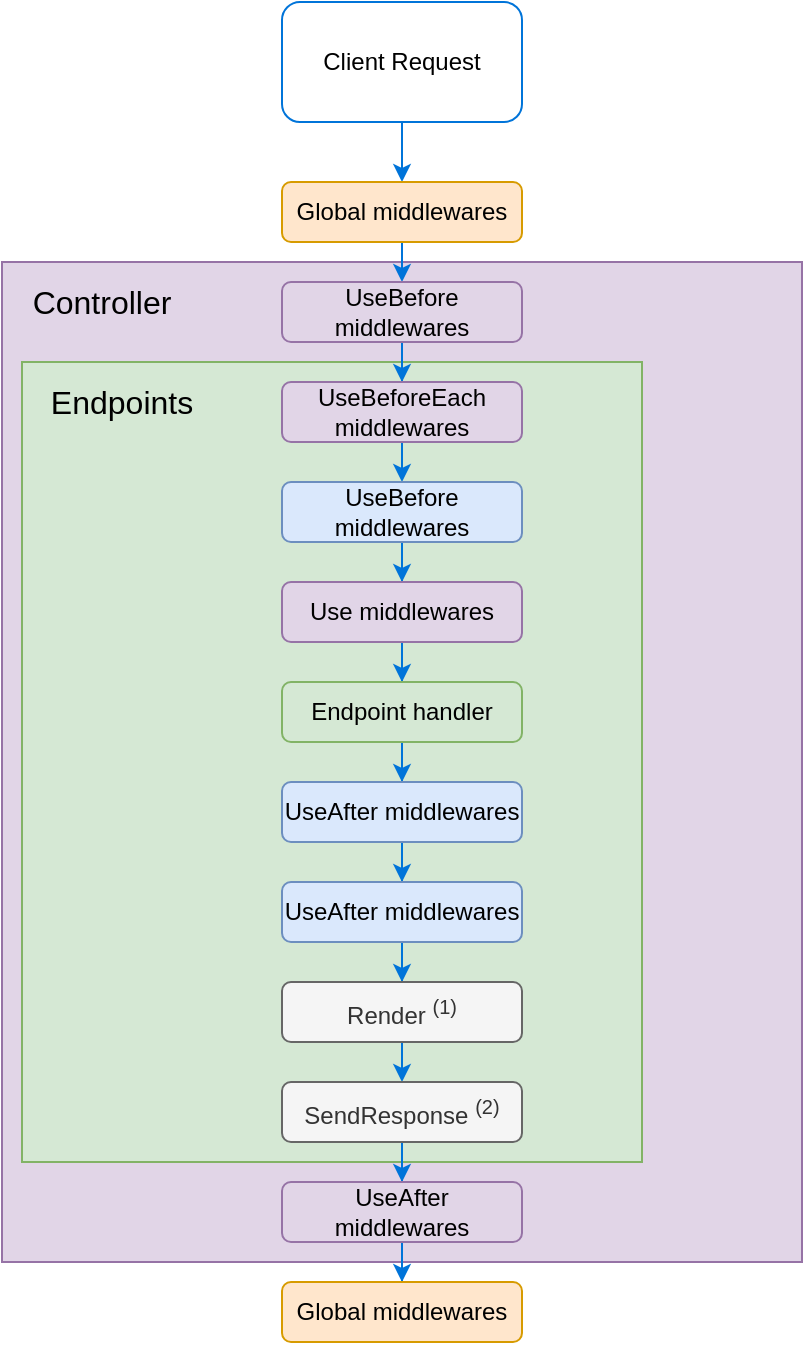 <mxfile version="10.7.7" type="device"><diagram id="DG_1D_lNAm6PYI5epRoH" name="Page-1"><mxGraphModel dx="765" dy="448" grid="1" gridSize="10" guides="1" tooltips="1" connect="1" arrows="1" fold="1" page="1" pageScale="1" pageWidth="827" pageHeight="1169" math="0" shadow="0"><root><mxCell id="0"/><mxCell id="1" parent="0"/><mxCell id="r-cADyz4mRHKIyRzOxX_-37" value="" style="rounded=0;whiteSpace=wrap;html=1;strokeColor=#9673a6;fillColor=#e1d5e7;" vertex="1" parent="1"><mxGeometry x="200" y="170" width="400" height="500" as="geometry"/></mxCell><mxCell id="r-cADyz4mRHKIyRzOxX_-36" value="" style="rounded=0;whiteSpace=wrap;html=1;strokeColor=#82b366;fillColor=#d5e8d4;" vertex="1" parent="1"><mxGeometry x="210" y="220" width="310" height="400" as="geometry"/></mxCell><mxCell id="r-cADyz4mRHKIyRzOxX_-7" style="edgeStyle=orthogonalEdgeStyle;rounded=0;orthogonalLoop=1;jettySize=auto;html=1;exitX=0.5;exitY=1;exitDx=0;exitDy=0;entryX=0.5;entryY=0;entryDx=0;entryDy=0;strokeColor=#0074d9;" edge="1" parent="1" source="r-cADyz4mRHKIyRzOxX_-1" target="r-cADyz4mRHKIyRzOxX_-4"><mxGeometry relative="1" as="geometry"/></mxCell><mxCell id="r-cADyz4mRHKIyRzOxX_-1" value="Client Request" style="rounded=1;whiteSpace=wrap;html=1;strokeColor=#0074d9;fontFamily=Helvetica;" vertex="1" parent="1"><mxGeometry x="340" y="40" width="120" height="60" as="geometry"/></mxCell><mxCell id="r-cADyz4mRHKIyRzOxX_-8" style="edgeStyle=orthogonalEdgeStyle;rounded=0;orthogonalLoop=1;jettySize=auto;html=1;exitX=0.5;exitY=1;exitDx=0;exitDy=0;entryX=0.5;entryY=0;entryDx=0;entryDy=0;strokeColor=#0074d9;" edge="1" parent="1" source="r-cADyz4mRHKIyRzOxX_-4" target="r-cADyz4mRHKIyRzOxX_-6"><mxGeometry relative="1" as="geometry"/></mxCell><mxCell id="r-cADyz4mRHKIyRzOxX_-4" value="Global middlewares" style="rounded=1;whiteSpace=wrap;html=1;strokeColor=#d79b00;fillColor=#ffe6cc;fontFamily=Helvetica;" vertex="1" parent="1"><mxGeometry x="340" y="130" width="120" height="30" as="geometry"/></mxCell><mxCell id="r-cADyz4mRHKIyRzOxX_-13" style="edgeStyle=orthogonalEdgeStyle;rounded=0;orthogonalLoop=1;jettySize=auto;html=1;exitX=0.5;exitY=1;exitDx=0;exitDy=0;strokeColor=#0074d9;" edge="1" parent="1" source="r-cADyz4mRHKIyRzOxX_-6" target="r-cADyz4mRHKIyRzOxX_-10"><mxGeometry relative="1" as="geometry"/></mxCell><mxCell id="r-cADyz4mRHKIyRzOxX_-6" value="&lt;div&gt;UseBefore &lt;br&gt;&lt;/div&gt;&lt;div&gt;middlewares&lt;/div&gt;" style="rounded=1;whiteSpace=wrap;html=1;strokeColor=#9673a6;fillColor=#e1d5e7;fontFamily=Helvetica;" vertex="1" parent="1"><mxGeometry x="340" y="180" width="120" height="30" as="geometry"/></mxCell><mxCell id="r-cADyz4mRHKIyRzOxX_-14" style="edgeStyle=orthogonalEdgeStyle;rounded=0;orthogonalLoop=1;jettySize=auto;html=1;exitX=0.5;exitY=1;exitDx=0;exitDy=0;entryX=0.5;entryY=0;entryDx=0;entryDy=0;strokeColor=#0074d9;" edge="1" parent="1" source="r-cADyz4mRHKIyRzOxX_-10" target="r-cADyz4mRHKIyRzOxX_-12"><mxGeometry relative="1" as="geometry"/></mxCell><mxCell id="r-cADyz4mRHKIyRzOxX_-10" value="UseBeforeEach middlewares" style="rounded=1;whiteSpace=wrap;html=1;strokeColor=#9673a6;fillColor=#e1d5e7;fontFamily=Helvetica;" vertex="1" parent="1"><mxGeometry x="340" y="230" width="120" height="30" as="geometry"/></mxCell><mxCell id="r-cADyz4mRHKIyRzOxX_-16" value="" style="edgeStyle=orthogonalEdgeStyle;rounded=0;orthogonalLoop=1;jettySize=auto;html=1;strokeColor=#0074d9;" edge="1" parent="1" source="r-cADyz4mRHKIyRzOxX_-12" target="r-cADyz4mRHKIyRzOxX_-15"><mxGeometry relative="1" as="geometry"/></mxCell><mxCell id="r-cADyz4mRHKIyRzOxX_-12" value="UseBefore middlewares" style="rounded=1;whiteSpace=wrap;html=1;strokeColor=#6c8ebf;fillColor=#dae8fc;fontFamily=Helvetica;" vertex="1" parent="1"><mxGeometry x="340" y="280" width="120" height="30" as="geometry"/></mxCell><mxCell id="r-cADyz4mRHKIyRzOxX_-18" value="" style="edgeStyle=orthogonalEdgeStyle;rounded=0;orthogonalLoop=1;jettySize=auto;html=1;strokeColor=#0074d9;" edge="1" parent="1" source="r-cADyz4mRHKIyRzOxX_-15" target="r-cADyz4mRHKIyRzOxX_-17"><mxGeometry relative="1" as="geometry"/></mxCell><mxCell id="r-cADyz4mRHKIyRzOxX_-15" value="Use middlewares" style="rounded=1;whiteSpace=wrap;html=1;strokeColor=#9673a6;fillColor=#e1d5e7;fontFamily=Helvetica;" vertex="1" parent="1"><mxGeometry x="340" y="330" width="120" height="30" as="geometry"/></mxCell><mxCell id="r-cADyz4mRHKIyRzOxX_-20" value="" style="edgeStyle=orthogonalEdgeStyle;rounded=0;orthogonalLoop=1;jettySize=auto;html=1;strokeColor=#0074d9;" edge="1" parent="1" source="r-cADyz4mRHKIyRzOxX_-17" target="r-cADyz4mRHKIyRzOxX_-19"><mxGeometry relative="1" as="geometry"/></mxCell><mxCell id="r-cADyz4mRHKIyRzOxX_-17" value="Endpoint handler" style="rounded=1;whiteSpace=wrap;html=1;strokeColor=#82b366;fillColor=#d5e8d4;fontFamily=Helvetica;" vertex="1" parent="1"><mxGeometry x="340" y="380" width="120" height="30" as="geometry"/></mxCell><mxCell id="r-cADyz4mRHKIyRzOxX_-22" value="" style="edgeStyle=orthogonalEdgeStyle;rounded=0;orthogonalLoop=1;jettySize=auto;html=1;strokeColor=#0074d9;" edge="1" parent="1" source="r-cADyz4mRHKIyRzOxX_-19" target="r-cADyz4mRHKIyRzOxX_-21"><mxGeometry relative="1" as="geometry"/></mxCell><mxCell id="r-cADyz4mRHKIyRzOxX_-19" value="UseAfter middlewares" style="rounded=1;whiteSpace=wrap;html=1;strokeColor=#6c8ebf;fillColor=#dae8fc;fontFamily=Helvetica;" vertex="1" parent="1"><mxGeometry x="340" y="430" width="120" height="30" as="geometry"/></mxCell><mxCell id="r-cADyz4mRHKIyRzOxX_-24" value="" style="edgeStyle=orthogonalEdgeStyle;rounded=0;orthogonalLoop=1;jettySize=auto;html=1;strokeColor=#0074d9;" edge="1" parent="1" source="r-cADyz4mRHKIyRzOxX_-21" target="r-cADyz4mRHKIyRzOxX_-23"><mxGeometry relative="1" as="geometry"/></mxCell><mxCell id="r-cADyz4mRHKIyRzOxX_-21" value="UseAfter middlewares" style="rounded=1;whiteSpace=wrap;html=1;strokeColor=#6c8ebf;fillColor=#dae8fc;fontFamily=Helvetica;" vertex="1" parent="1"><mxGeometry x="340" y="480" width="120" height="30" as="geometry"/></mxCell><mxCell id="r-cADyz4mRHKIyRzOxX_-26" style="edgeStyle=orthogonalEdgeStyle;rounded=0;orthogonalLoop=1;jettySize=auto;html=1;exitX=0.5;exitY=1;exitDx=0;exitDy=0;entryX=0.5;entryY=0;entryDx=0;entryDy=0;strokeColor=#0074d9;" edge="1" parent="1" source="r-cADyz4mRHKIyRzOxX_-23" target="r-cADyz4mRHKIyRzOxX_-25"><mxGeometry relative="1" as="geometry"/></mxCell><mxCell id="r-cADyz4mRHKIyRzOxX_-23" value="Render &lt;sup&gt;(1)&lt;/sup&gt;" style="rounded=1;whiteSpace=wrap;html=1;strokeColor=#666666;fillColor=#f5f5f5;fontColor=#333333;fontFamily=Helvetica;" vertex="1" parent="1"><mxGeometry x="340" y="530" width="120" height="30" as="geometry"/></mxCell><mxCell id="r-cADyz4mRHKIyRzOxX_-29" value="" style="edgeStyle=orthogonalEdgeStyle;rounded=0;orthogonalLoop=1;jettySize=auto;html=1;strokeColor=#0074d9;" edge="1" parent="1" source="r-cADyz4mRHKIyRzOxX_-25" target="r-cADyz4mRHKIyRzOxX_-28"><mxGeometry relative="1" as="geometry"/></mxCell><mxCell id="r-cADyz4mRHKIyRzOxX_-25" value="SendResponse &lt;sup&gt;(2)&lt;/sup&gt;" style="rounded=1;whiteSpace=wrap;html=1;strokeColor=#666666;fillColor=#f5f5f5;fontColor=#333333;fontFamily=Helvetica;" vertex="1" parent="1"><mxGeometry x="340" y="580" width="120" height="30" as="geometry"/></mxCell><mxCell id="r-cADyz4mRHKIyRzOxX_-31" value="" style="edgeStyle=orthogonalEdgeStyle;rounded=0;orthogonalLoop=1;jettySize=auto;html=1;strokeColor=#0074d9;" edge="1" parent="1" source="r-cADyz4mRHKIyRzOxX_-28" target="r-cADyz4mRHKIyRzOxX_-30"><mxGeometry relative="1" as="geometry"/></mxCell><mxCell id="r-cADyz4mRHKIyRzOxX_-28" value="&lt;div&gt;UseAfter&lt;/div&gt;&lt;div&gt;middlewares&lt;br&gt;&lt;/div&gt;" style="rounded=1;whiteSpace=wrap;html=1;strokeColor=#9673a6;fillColor=#e1d5e7;fontFamily=Helvetica;" vertex="1" parent="1"><mxGeometry x="340" y="630" width="120" height="30" as="geometry"/></mxCell><mxCell id="r-cADyz4mRHKIyRzOxX_-30" value="Global middlewares" style="rounded=1;whiteSpace=wrap;html=1;strokeColor=#d79b00;fillColor=#ffe6cc;fontFamily=Helvetica;" vertex="1" parent="1"><mxGeometry x="340" y="680" width="120" height="30" as="geometry"/></mxCell><mxCell id="r-cADyz4mRHKIyRzOxX_-38" value="&lt;font style=&quot;font-size: 16px;&quot;&gt;Controller&lt;/font&gt;" style="text;html=1;strokeColor=none;fillColor=none;align=center;verticalAlign=middle;whiteSpace=wrap;rounded=0;fontFamily=Helvetica;fontSize=16;" vertex="1" parent="1"><mxGeometry x="230" y="180" width="40" height="20" as="geometry"/></mxCell><mxCell id="r-cADyz4mRHKIyRzOxX_-40" value="Endpoints" style="text;html=1;strokeColor=none;fillColor=none;align=center;verticalAlign=middle;whiteSpace=wrap;rounded=0;fontFamily=Helvetica;fontSize=16;" vertex="1" parent="1"><mxGeometry x="240" y="230" width="40" height="20" as="geometry"/></mxCell></root></mxGraphModel></diagram></mxfile>